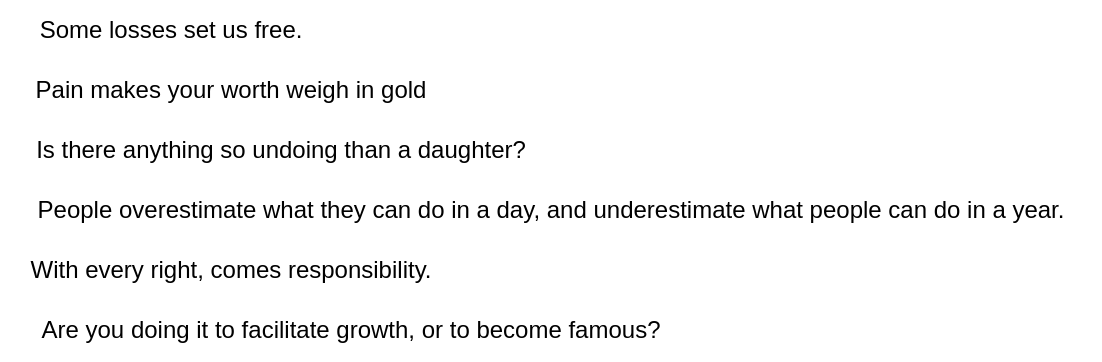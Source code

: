 <mxfile version="24.9.2">
  <diagram name="Page-1" id="BnbvyaOT_vO8Rth5V9e3">
    <mxGraphModel dx="1102" dy="596" grid="1" gridSize="10" guides="1" tooltips="1" connect="1" arrows="1" fold="1" page="1" pageScale="1" pageWidth="850" pageHeight="1100" math="0" shadow="0">
      <root>
        <mxCell id="0" />
        <mxCell id="1" parent="0" />
        <mxCell id="dBGmrAgM-QVq-BA463TX-1" value="Some losses set us free." style="text;html=1;align=center;verticalAlign=middle;resizable=0;points=[];autosize=1;strokeColor=none;fillColor=none;" vertex="1" parent="1">
          <mxGeometry x="10" y="18" width="160" height="30" as="geometry" />
        </mxCell>
        <mxCell id="dBGmrAgM-QVq-BA463TX-2" value="Pain makes your worth weigh in gold" style="text;html=1;align=center;verticalAlign=middle;resizable=0;points=[];autosize=1;strokeColor=none;fillColor=none;" vertex="1" parent="1">
          <mxGeometry x="10" y="48" width="220" height="30" as="geometry" />
        </mxCell>
        <mxCell id="dBGmrAgM-QVq-BA463TX-3" value="Is there anything so undoing than a daughter?" style="text;html=1;align=center;verticalAlign=middle;resizable=0;points=[];autosize=1;strokeColor=none;fillColor=none;" vertex="1" parent="1">
          <mxGeometry x="10" y="78" width="270" height="30" as="geometry" />
        </mxCell>
        <mxCell id="dBGmrAgM-QVq-BA463TX-4" value="People overestimate what they can do in a day, and underestimate what people can do in a year." style="text;html=1;align=center;verticalAlign=middle;resizable=0;points=[];autosize=1;strokeColor=none;fillColor=none;" vertex="1" parent="1">
          <mxGeometry x="5" y="108" width="550" height="30" as="geometry" />
        </mxCell>
        <mxCell id="dBGmrAgM-QVq-BA463TX-5" value="With every right, comes responsibility." style="text;html=1;align=center;verticalAlign=middle;resizable=0;points=[];autosize=1;strokeColor=none;fillColor=none;" vertex="1" parent="1">
          <mxGeometry x="5" y="138" width="230" height="30" as="geometry" />
        </mxCell>
        <mxCell id="dBGmrAgM-QVq-BA463TX-6" value="Are you doing it to facilitate growth, or to become famous?" style="text;html=1;align=center;verticalAlign=middle;resizable=0;points=[];autosize=1;strokeColor=none;fillColor=none;" vertex="1" parent="1">
          <mxGeometry x="10" y="168" width="340" height="30" as="geometry" />
        </mxCell>
      </root>
    </mxGraphModel>
  </diagram>
</mxfile>
